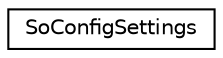 digraph "Graphical Class Hierarchy"
{
 // LATEX_PDF_SIZE
  edge [fontname="Helvetica",fontsize="10",labelfontname="Helvetica",labelfontsize="10"];
  node [fontname="Helvetica",fontsize="10",shape=record];
  rankdir="LR";
  Node0 [label="SoConfigSettings",height=0.2,width=0.4,color="black", fillcolor="white", style="filled",URL="$classSoConfigSettings.html",tooltip=" "];
}
